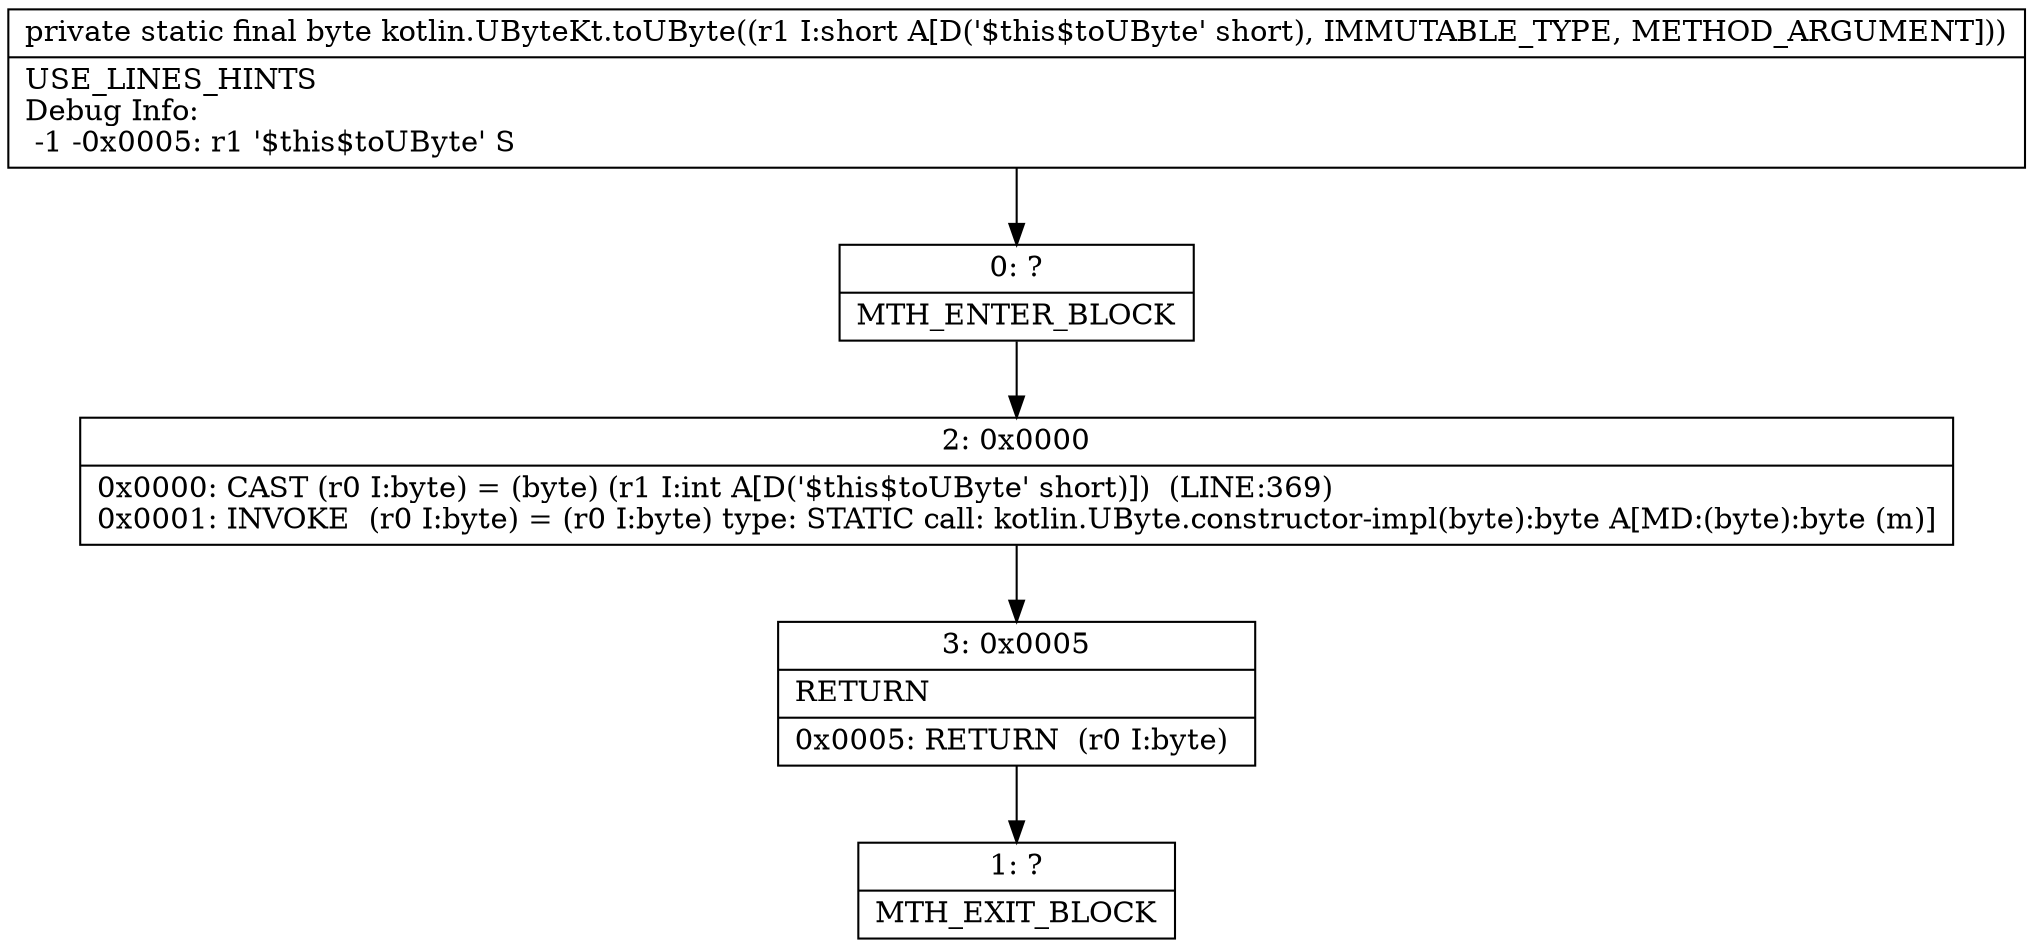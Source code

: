 digraph "CFG forkotlin.UByteKt.toUByte(S)B" {
Node_0 [shape=record,label="{0\:\ ?|MTH_ENTER_BLOCK\l}"];
Node_2 [shape=record,label="{2\:\ 0x0000|0x0000: CAST (r0 I:byte) = (byte) (r1 I:int A[D('$this$toUByte' short)])  (LINE:369)\l0x0001: INVOKE  (r0 I:byte) = (r0 I:byte) type: STATIC call: kotlin.UByte.constructor\-impl(byte):byte A[MD:(byte):byte (m)]\l}"];
Node_3 [shape=record,label="{3\:\ 0x0005|RETURN\l|0x0005: RETURN  (r0 I:byte) \l}"];
Node_1 [shape=record,label="{1\:\ ?|MTH_EXIT_BLOCK\l}"];
MethodNode[shape=record,label="{private static final byte kotlin.UByteKt.toUByte((r1 I:short A[D('$this$toUByte' short), IMMUTABLE_TYPE, METHOD_ARGUMENT]))  | USE_LINES_HINTS\lDebug Info:\l  \-1 \-0x0005: r1 '$this$toUByte' S\l}"];
MethodNode -> Node_0;Node_0 -> Node_2;
Node_2 -> Node_3;
Node_3 -> Node_1;
}

